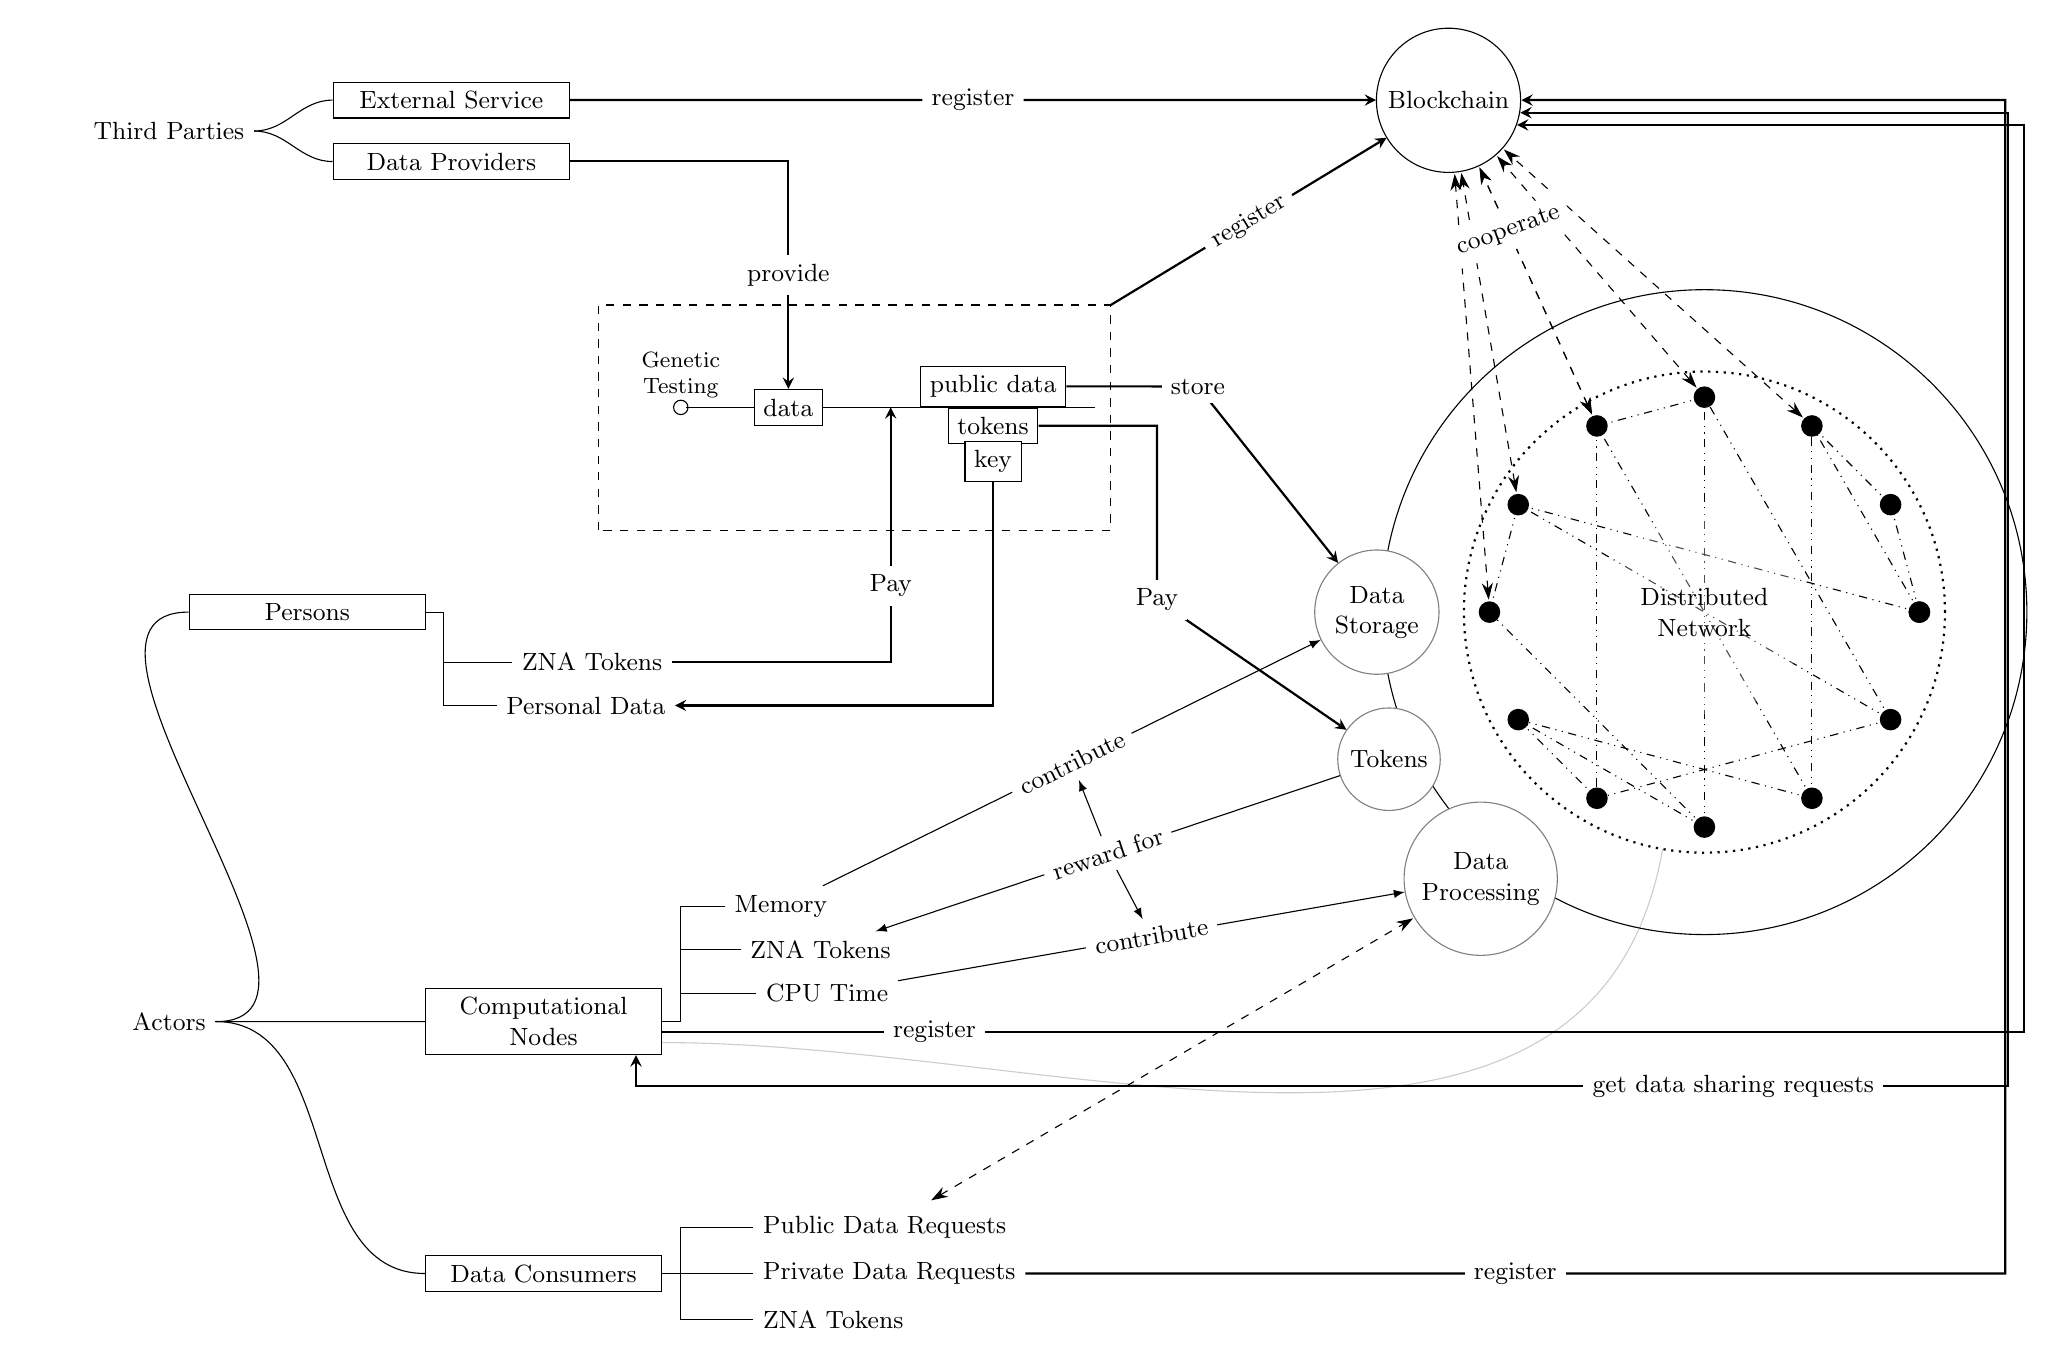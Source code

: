 \begin{tikzpicture}[font=\small,scale=1.3,
				Subsystem/.style={circle, draw=gray, align=center, fill=white},
				OnLine/.style={sloped, fill=white},
				InTheMiddle/.style={OnLine, midway},
			 Contains/.style={
	     grow=right, child anchor=west,
					every child/.append style={
						every child node/.style={anchor=west}
					},
					level distance=2.5cm, sibling distance=4.0cm,
				edge from parent path={
					(\tikzparentnode.0) to[out=0, in=180] (\tikzchildnode\tikzchildanchor)
				}
		},
		Role/.style={ draw, minimum width=3cm,grow=right },
		Has/.style={
			level distance=2.05cm,  sibling distance=0.45cm,
			every child/.style={
				edge from parent path={
				(\tikzparentnode.east) --+ (5pt,0) |- (\tikzchildnode\tikzchildanchor)}
			}
		},
	]
	%

		\node (U) at (-3,1) {Actors} [Contains]
			  child  { node[Role, yshift=2cm] {Data Consumers} [Has, grow'=0]
						child  { node (ODR) {Public Data Requests} }
						child  { node (PDR) {Private Data Requests} }
						child  { node (DC-T) {ZNA Tokens} }
				}
				child  { node[Role, align=center] (N) {Computational\\ Nodes} [Has, grow'=20]
						child  { node (N-M) {Memory} }
						child  { node (N-T) {ZNA Tokens} }
						child  { node (N-C) {CPU Time} }
			}
				child  { node[Role, xshift=-3cm] {Persons} [Has, grow'=-20]
						child  { node (P-T) {ZNA Tokens} }
						child  { node (P-P) {Personal Data} }
				}
			;

		\node (TP) at (-3,9.7) {Third Parties} [Contains, sibling distance=0.6cm, level distance=1.6cm ]
		   child  { node[Role] (DP) {Data Providers} }
       child  { node[Role] (ES) {External Service} }
			;

    \node[circle, draw, align=center] (BC) at (9.5,10) {Blockchain};



		\begin{scope}[shift={(12,5)}]
			\draw circle [radius=3.15cm];
			\draw[dotted, thick] circle [radius=2.35cm];
			\draw[opacity=0.2]	(-100:2.35cm) to[out=-100, in=0] (N.350);

			\foreach \t in {0,1,...,12}{
        \fill (30*\t:2.1) coordinate (n\t) circle (3pt);
      }
			\foreach \i/\j in {0/1,1/2,3/4,5/6,7/8,4/8,12/2,12/5,11/3,11/5,11/8,10/2,10/7,10/4,9/3,9/7,9/6} \draw[dashdotdotted] (n\i) -- (n\j);
			\fill [fill=white, opacity=0.3] circle (1cm);
			\node[align=center] {Distributed\\ Network};

		  \node[Subsystem] (Storage)   at (180:3.2) {Data \\ Storage};
			\node[Subsystem] (Reward)    at (205:3.4) {Tokens};
	    \node[Subsystem] (Calc)      at (230:3.4) {Data \\ Processing};

		\end{scope}



	\begin{scope}[shift={(1.5,7)}]

			\draw[dashed] (-0.3,-1.2) rectangle (4.7,1);

			\draw (0.5,0) circle (2pt)
					node [above, font=\footnotesize, align=center] {Genetic\\Testing};

			\draw (0.55,0) coordinate (step1) ++ (2,0) coordinate (step2)
                                        ++ (2,0) coordinate (step3);

			\draw[every node/.append style={InTheMiddle, draw}]  (step1)
        -- (step2) node (UploadData) {data}
        -- (step3) node [above] (UploadData2) {public data}
				           node [below] (tokens) {tokens}
				           node [below, yshift=-1.2em] (key) {key};
	\end{scope}


\begin{scope}[-latex, every node/.append style={InTheMiddle}]
  \draw (N-M)        -- (Storage) node (con-mem)    {contribute};
  \draw (N-C)        -- (Calc)    node (con-cpu)    {contribute};
  \draw (Reward)     -- (N-T)     node (con-reward) {reward for };
  \draw (con-reward) -- (con-cpu);
  \draw (con-reward) -- (con-mem);
\end{scope}

\begin{scope}[thick,-stealth]
		\draw (tokens) -| + (1.6cm,-1.7cm)  node [fill=white]{Pay} -- (Reward);
		\draw (UploadData2) -- + (2cm, 0) node [fill=white]{store} -- (Storage);
		\draw (key) |- (P-P);
		\draw (DP) -| (UploadData.north) node [pos=0.75, fill=white]{provide};
		\draw (P-T) -| (step2) node[pos=0.65, fill=white] {Pay};

		\draw (6.2,8) -- (BC) node[InTheMiddle] {register};
		\draw (ES) -- (BC) node[InTheMiddle] {register};
		\draw (PDR) -- +(10.9cm, 0) node[InTheMiddle] {register} |- (BC);
		\draw[stealth-stealth] (N.340)--++(0,-0.3) -- +(13.4cm, 0) node[pos=0.80, OnLine] {get data sharing requests} |- (BC.350);
		\draw (N.355) -- +(13.3cm, 0) node[pos=0.20,OnLine] {register} |- (BC.340);
\end{scope}

\begin{scope}[dashed, {Stealth[length=6pt,width=4pt,sep=4.5pt]}-{Stealth[length=6pt,width=4pt,sep=0.5pt]}]
		\draw (n4) -- (BC);
		\draw (n6) -- (BC);
		\draw (n5) -- (BC);
		\draw (n3) -- (BC);
		\draw (n2) -- (BC);
		\draw (n4) -- (BC) node[pos=0.75, rotate=20,fill=white] {cooperate};
		\draw (ODR) -- (Calc);
\end{scope}

\end{tikzpicture}

